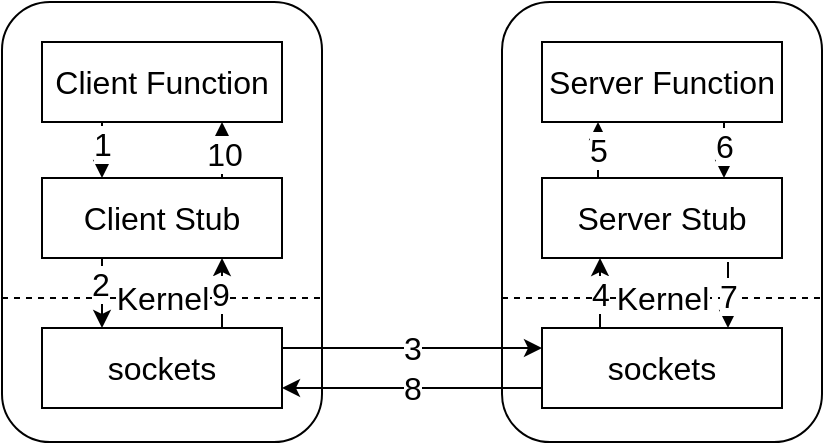 <mxfile version="21.1.2" type="github">
  <diagram id="hzEAwRfSKZhIvilCKF2D" name="Page-1">
    <mxGraphModel dx="1007" dy="679" grid="1" gridSize="10" guides="1" tooltips="1" connect="1" arrows="1" fold="1" page="1" pageScale="1" pageWidth="827" pageHeight="1169" math="0" shadow="0">
      <root>
        <mxCell id="0" />
        <mxCell id="1" parent="0" />
        <mxCell id="ZKvzLZxg7eLcZTsnlfB9-11" value="" style="group;fontSize=16;" parent="1" vertex="1" connectable="0">
          <mxGeometry x="140" y="60" width="160.64" height="220" as="geometry" />
        </mxCell>
        <mxCell id="ZKvzLZxg7eLcZTsnlfB9-2" value="" style="rounded=1;whiteSpace=wrap;html=1;fontSize=16;" parent="ZKvzLZxg7eLcZTsnlfB9-11" vertex="1">
          <mxGeometry width="160" height="220" as="geometry" />
        </mxCell>
        <mxCell id="ZKvzLZxg7eLcZTsnlfB9-3" value="Client Function" style="rounded=0;whiteSpace=wrap;html=1;fontSize=16;" parent="ZKvzLZxg7eLcZTsnlfB9-11" vertex="1">
          <mxGeometry x="20" y="20" width="120" height="40" as="geometry" />
        </mxCell>
        <mxCell id="ZKvzLZxg7eLcZTsnlfB9-4" value="Client Stub" style="rounded=0;whiteSpace=wrap;html=1;fontSize=16;" parent="ZKvzLZxg7eLcZTsnlfB9-11" vertex="1">
          <mxGeometry x="20" y="88" width="120" height="40" as="geometry" />
        </mxCell>
        <mxCell id="ZKvzLZxg7eLcZTsnlfB9-5" value="sockets" style="rounded=0;whiteSpace=wrap;html=1;fontSize=16;" parent="ZKvzLZxg7eLcZTsnlfB9-11" vertex="1">
          <mxGeometry x="20" y="163" width="120" height="40" as="geometry" />
        </mxCell>
        <mxCell id="ZKvzLZxg7eLcZTsnlfB9-6" value="Kernel" style="endArrow=none;dashed=1;html=1;rounded=0;entryX=1.004;entryY=0.682;entryDx=0;entryDy=0;entryPerimeter=0;fontSize=16;" parent="ZKvzLZxg7eLcZTsnlfB9-11" edge="1">
          <mxGeometry width="50" height="50" relative="1" as="geometry">
            <mxPoint y="148" as="sourcePoint" />
            <mxPoint x="160.64" y="148.04" as="targetPoint" />
          </mxGeometry>
        </mxCell>
        <mxCell id="ZKvzLZxg7eLcZTsnlfB9-7" value="" style="endArrow=classic;html=1;rounded=0;exitX=0.25;exitY=1;exitDx=0;exitDy=0;entryX=0.25;entryY=0;entryDx=0;entryDy=0;fontSize=16;" parent="ZKvzLZxg7eLcZTsnlfB9-11" source="ZKvzLZxg7eLcZTsnlfB9-3" target="ZKvzLZxg7eLcZTsnlfB9-4" edge="1">
          <mxGeometry width="50" height="50" relative="1" as="geometry">
            <mxPoint x="240" y="190" as="sourcePoint" />
            <mxPoint x="290" y="140" as="targetPoint" />
          </mxGeometry>
        </mxCell>
        <mxCell id="ZKvzLZxg7eLcZTsnlfB9-24" value="1" style="edgeLabel;html=1;align=center;verticalAlign=middle;resizable=0;points=[];fontSize=16;" parent="ZKvzLZxg7eLcZTsnlfB9-7" vertex="1" connectable="0">
          <mxGeometry x="-0.262" relative="1" as="geometry">
            <mxPoint as="offset" />
          </mxGeometry>
        </mxCell>
        <mxCell id="ZKvzLZxg7eLcZTsnlfB9-8" value="" style="endArrow=classic;html=1;rounded=0;exitX=0.25;exitY=1;exitDx=0;exitDy=0;entryX=0.25;entryY=0;entryDx=0;entryDy=0;fontSize=16;" parent="ZKvzLZxg7eLcZTsnlfB9-11" target="ZKvzLZxg7eLcZTsnlfB9-5" edge="1">
          <mxGeometry width="50" height="50" relative="1" as="geometry">
            <mxPoint x="50" y="128" as="sourcePoint" />
            <mxPoint x="50" y="160" as="targetPoint" />
          </mxGeometry>
        </mxCell>
        <mxCell id="ZKvzLZxg7eLcZTsnlfB9-25" value="2" style="edgeLabel;html=1;align=center;verticalAlign=middle;resizable=0;points=[];fontSize=16;" parent="ZKvzLZxg7eLcZTsnlfB9-8" vertex="1" connectable="0">
          <mxGeometry x="-0.295" y="-1" relative="1" as="geometry">
            <mxPoint as="offset" />
          </mxGeometry>
        </mxCell>
        <mxCell id="ZKvzLZxg7eLcZTsnlfB9-9" value="" style="endArrow=classic;html=1;rounded=0;exitX=0.75;exitY=0;exitDx=0;exitDy=0;entryX=0.75;entryY=1;entryDx=0;entryDy=0;fontSize=16;" parent="ZKvzLZxg7eLcZTsnlfB9-11" source="ZKvzLZxg7eLcZTsnlfB9-5" target="ZKvzLZxg7eLcZTsnlfB9-4" edge="1">
          <mxGeometry width="50" height="50" relative="1" as="geometry">
            <mxPoint x="240" y="190" as="sourcePoint" />
            <mxPoint x="290" y="140" as="targetPoint" />
          </mxGeometry>
        </mxCell>
        <mxCell id="ZKvzLZxg7eLcZTsnlfB9-30" value="9" style="edgeLabel;html=1;align=center;verticalAlign=middle;resizable=0;points=[];fontSize=16;" parent="ZKvzLZxg7eLcZTsnlfB9-9" vertex="1" connectable="0">
          <mxGeometry x="0.009" y="1" relative="1" as="geometry">
            <mxPoint as="offset" />
          </mxGeometry>
        </mxCell>
        <mxCell id="ZKvzLZxg7eLcZTsnlfB9-10" value="" style="endArrow=classic;html=1;rounded=0;exitX=0.75;exitY=0;exitDx=0;exitDy=0;fontSize=16;" parent="ZKvzLZxg7eLcZTsnlfB9-11" edge="1">
          <mxGeometry width="50" height="50" relative="1" as="geometry">
            <mxPoint x="110" y="88" as="sourcePoint" />
            <mxPoint x="110" y="60" as="targetPoint" />
          </mxGeometry>
        </mxCell>
        <mxCell id="ZKvzLZxg7eLcZTsnlfB9-31" value="10" style="edgeLabel;html=1;align=center;verticalAlign=middle;resizable=0;points=[];fontSize=16;" parent="ZKvzLZxg7eLcZTsnlfB9-10" vertex="1" connectable="0">
          <mxGeometry x="-0.095" y="-1" relative="1" as="geometry">
            <mxPoint as="offset" />
          </mxGeometry>
        </mxCell>
        <mxCell id="ZKvzLZxg7eLcZTsnlfB9-12" value="" style="group;fontSize=16;" parent="1" vertex="1" connectable="0">
          <mxGeometry x="390" y="60" width="160.64" height="220" as="geometry" />
        </mxCell>
        <mxCell id="ZKvzLZxg7eLcZTsnlfB9-13" value="" style="rounded=1;whiteSpace=wrap;html=1;fontSize=16;" parent="ZKvzLZxg7eLcZTsnlfB9-12" vertex="1">
          <mxGeometry width="160" height="220" as="geometry" />
        </mxCell>
        <mxCell id="ZKvzLZxg7eLcZTsnlfB9-14" value="Server Function" style="rounded=0;whiteSpace=wrap;html=1;fontSize=16;" parent="ZKvzLZxg7eLcZTsnlfB9-12" vertex="1">
          <mxGeometry x="20" y="20" width="120" height="40" as="geometry" />
        </mxCell>
        <mxCell id="ZKvzLZxg7eLcZTsnlfB9-15" value="Server Stub" style="rounded=0;whiteSpace=wrap;html=1;fontSize=16;" parent="ZKvzLZxg7eLcZTsnlfB9-12" vertex="1">
          <mxGeometry x="20" y="88" width="120" height="40" as="geometry" />
        </mxCell>
        <mxCell id="ZKvzLZxg7eLcZTsnlfB9-16" value="sockets" style="rounded=0;whiteSpace=wrap;html=1;fontSize=16;" parent="ZKvzLZxg7eLcZTsnlfB9-12" vertex="1">
          <mxGeometry x="20" y="163" width="120" height="40" as="geometry" />
        </mxCell>
        <mxCell id="ZKvzLZxg7eLcZTsnlfB9-17" value="Kernel" style="endArrow=none;dashed=1;html=1;rounded=0;entryX=1.004;entryY=0.682;entryDx=0;entryDy=0;entryPerimeter=0;fontSize=16;" parent="ZKvzLZxg7eLcZTsnlfB9-12" edge="1">
          <mxGeometry width="50" height="50" relative="1" as="geometry">
            <mxPoint y="148" as="sourcePoint" />
            <mxPoint x="160.64" y="148.04" as="targetPoint" />
          </mxGeometry>
        </mxCell>
        <mxCell id="ZKvzLZxg7eLcZTsnlfB9-18" value="" style="endArrow=classic;html=1;rounded=0;exitX=0.25;exitY=1;exitDx=0;exitDy=0;entryX=0.25;entryY=0;entryDx=0;entryDy=0;fontSize=16;" parent="ZKvzLZxg7eLcZTsnlfB9-12" edge="1">
          <mxGeometry width="50" height="50" relative="1" as="geometry">
            <mxPoint x="111" y="60" as="sourcePoint" />
            <mxPoint x="111" y="88" as="targetPoint" />
          </mxGeometry>
        </mxCell>
        <mxCell id="ZKvzLZxg7eLcZTsnlfB9-26" value="6" style="edgeLabel;html=1;align=center;verticalAlign=middle;resizable=0;points=[];fontSize=16;" parent="ZKvzLZxg7eLcZTsnlfB9-18" vertex="1" connectable="0">
          <mxGeometry x="-0.191" relative="1" as="geometry">
            <mxPoint as="offset" />
          </mxGeometry>
        </mxCell>
        <mxCell id="ZKvzLZxg7eLcZTsnlfB9-20" value="4" style="endArrow=classic;html=1;rounded=0;exitX=0.75;exitY=0;exitDx=0;exitDy=0;entryX=0.75;entryY=1;entryDx=0;entryDy=0;fontSize=16;" parent="ZKvzLZxg7eLcZTsnlfB9-12" edge="1">
          <mxGeometry width="50" height="50" relative="1" as="geometry">
            <mxPoint x="49" y="163" as="sourcePoint" />
            <mxPoint x="49" y="128" as="targetPoint" />
          </mxGeometry>
        </mxCell>
        <mxCell id="ZKvzLZxg7eLcZTsnlfB9-21" value="5" style="endArrow=classic;html=1;rounded=0;exitX=0.75;exitY=0;exitDx=0;exitDy=0;fontSize=16;" parent="ZKvzLZxg7eLcZTsnlfB9-12" edge="1">
          <mxGeometry width="50" height="50" relative="1" as="geometry">
            <mxPoint x="48" y="88" as="sourcePoint" />
            <mxPoint x="48" y="60" as="targetPoint" />
          </mxGeometry>
        </mxCell>
        <mxCell id="ZKvzLZxg7eLcZTsnlfB9-28" value="7" style="endArrow=classic;html=1;rounded=0;fontSize=16;" parent="ZKvzLZxg7eLcZTsnlfB9-12" edge="1">
          <mxGeometry width="50" height="50" relative="1" as="geometry">
            <mxPoint x="113" y="130" as="sourcePoint" />
            <mxPoint x="113" y="163" as="targetPoint" />
          </mxGeometry>
        </mxCell>
        <mxCell id="ZKvzLZxg7eLcZTsnlfB9-22" value="3" style="endArrow=classic;html=1;rounded=0;exitX=1;exitY=0.25;exitDx=0;exitDy=0;entryX=0;entryY=0.25;entryDx=0;entryDy=0;fontSize=16;" parent="1" source="ZKvzLZxg7eLcZTsnlfB9-5" target="ZKvzLZxg7eLcZTsnlfB9-16" edge="1">
          <mxGeometry width="50" height="50" relative="1" as="geometry">
            <mxPoint x="310" y="235" as="sourcePoint" />
            <mxPoint x="310" y="200" as="targetPoint" />
          </mxGeometry>
        </mxCell>
        <mxCell id="ZKvzLZxg7eLcZTsnlfB9-23" value="8" style="endArrow=classic;html=1;rounded=0;entryX=1;entryY=0.75;entryDx=0;entryDy=0;exitX=0;exitY=0.75;exitDx=0;exitDy=0;fontSize=16;" parent="1" source="ZKvzLZxg7eLcZTsnlfB9-16" target="ZKvzLZxg7eLcZTsnlfB9-5" edge="1">
          <mxGeometry width="50" height="50" relative="1" as="geometry">
            <mxPoint x="370" y="320" as="sourcePoint" />
            <mxPoint x="420" y="243" as="targetPoint" />
          </mxGeometry>
        </mxCell>
      </root>
    </mxGraphModel>
  </diagram>
</mxfile>
